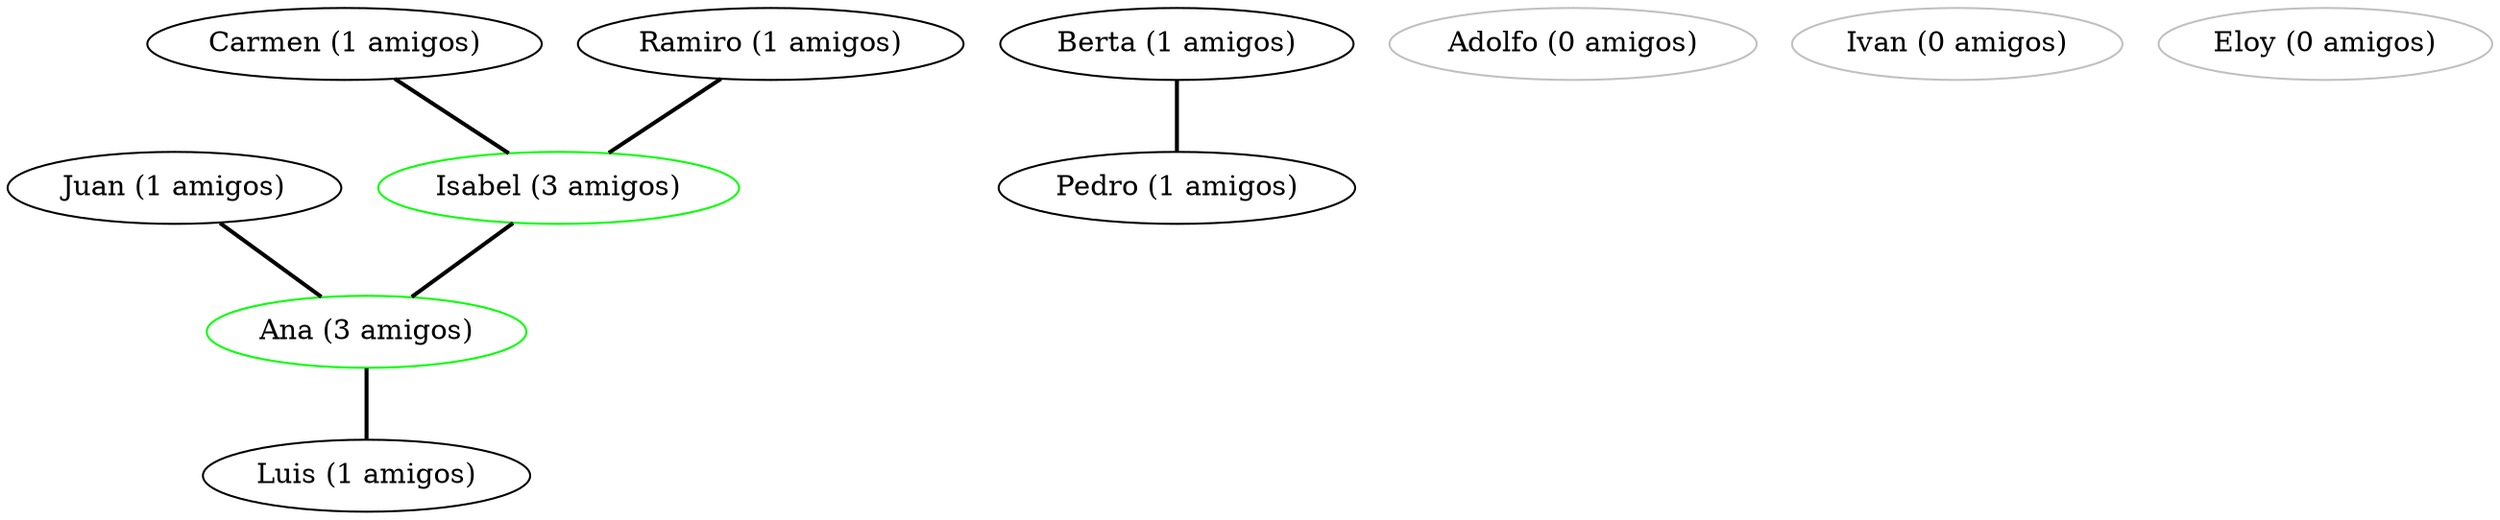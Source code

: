 strict graph G {
  1 [ color="green" label="Ana (3 amigos)" ];
  2 [ color="black" label="Berta (1 amigos)" ];
  3 [ color="gray" label="Adolfo (0 amigos)" ];
  4 [ color="gray" label="Ivan (0 amigos)" ];
  5 [ color="black" label="Carmen (1 amigos)" ];
  6 [ color="black" label="Luis (1 amigos)" ];
  7 [ color="black" label="Juan (1 amigos)" ];
  8 [ color="black" label="Pedro (1 amigos)" ];
  9 [ color="black" label="Ramiro (1 amigos)" ];
  10 [ color="gray" label="Eloy (0 amigos)" ];
  11 [ color="green" label="Isabel (3 amigos)" ];
  1 -- 6 [ style="bold" label="" ];
  2 -- 8 [ style="bold" label="" ];
  9 -- 11 [ style="bold" label="" ];
  5 -- 11 [ style="bold" label="" ];
  7 -- 1 [ style="bold" label="" ];
  11 -- 1 [ style="bold" label="" ];
}
